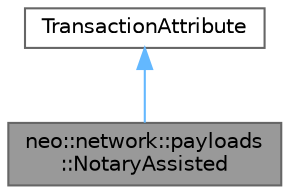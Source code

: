 digraph "neo::network::payloads::NotaryAssisted"
{
 // LATEX_PDF_SIZE
  bgcolor="transparent";
  edge [fontname=Helvetica,fontsize=10,labelfontname=Helvetica,labelfontsize=10];
  node [fontname=Helvetica,fontsize=10,shape=box,height=0.2,width=0.4];
  Node1 [id="Node000001",label="neo::network::payloads\l::NotaryAssisted",height=0.2,width=0.4,color="gray40", fillcolor="grey60", style="filled", fontcolor="black",tooltip="Represents a notary assisted transaction attribute."];
  Node2 -> Node1 [id="edge1_Node000001_Node000002",dir="back",color="steelblue1",style="solid",tooltip=" "];
  Node2 [id="Node000002",label="TransactionAttribute",height=0.2,width=0.4,color="gray40", fillcolor="white", style="filled",tooltip=" "];
}
